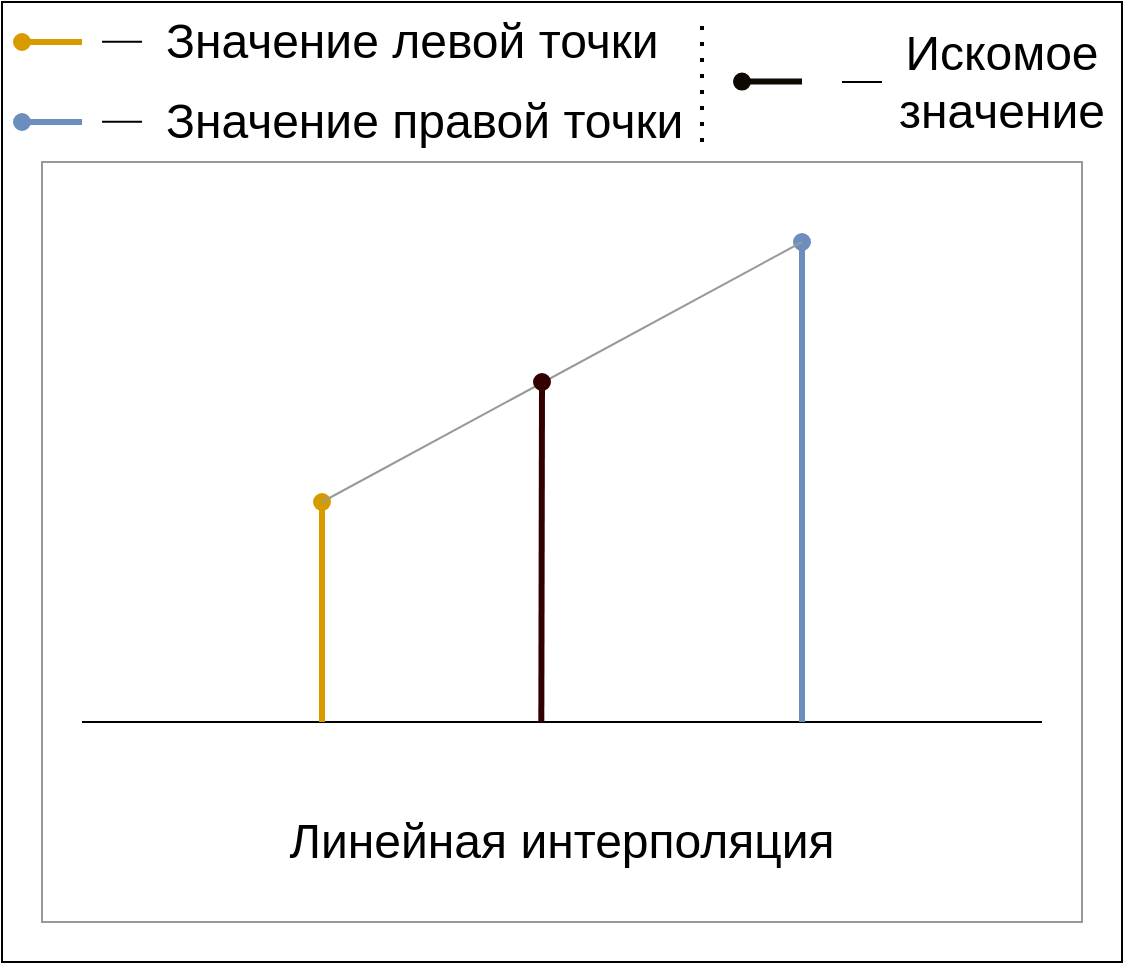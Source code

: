 <mxfile version="14.2.9" type="device"><diagram id="-4lXqh-0PWL5ccS_a5Df" name="Page-1"><mxGraphModel dx="1185" dy="635" grid="1" gridSize="10" guides="1" tooltips="1" connect="1" arrows="1" fold="1" page="1" pageScale="1" pageWidth="1169" pageHeight="827" math="0" shadow="0"><root><mxCell id="0"/><mxCell id="1" parent="0"/><mxCell id="HJSxzOpYitFrwOsImRiP-1" value="" style="rounded=0;whiteSpace=wrap;html=1;" parent="1" vertex="1"><mxGeometry x="200" y="120" width="560" height="480" as="geometry"/></mxCell><mxCell id="HJSxzOpYitFrwOsImRiP-3" value="" style="rounded=0;whiteSpace=wrap;html=1;strokeColor=#999999;" parent="1" vertex="1"><mxGeometry x="220" y="200" width="520" height="380" as="geometry"/></mxCell><mxCell id="HJSxzOpYitFrwOsImRiP-25" value="" style="endArrow=oval;html=1;entryX=0;entryY=0.5;entryDx=0;entryDy=0;endFill=1;strokeWidth=3;fillColor=#ffe6cc;strokeColor=#d79b00;" parent="1" edge="1"><mxGeometry width="50" height="50" relative="1" as="geometry"><mxPoint x="240" y="140" as="sourcePoint"/><mxPoint x="210" y="140" as="targetPoint"/></mxGeometry></mxCell><mxCell id="HJSxzOpYitFrwOsImRiP-26" value="" style="endArrow=oval;html=1;endFill=1;strokeWidth=3;fillColor=#dae8fc;strokeColor=#6c8ebf;entryX=0;entryY=0.5;entryDx=0;entryDy=0;" parent="1" edge="1"><mxGeometry width="50" height="50" relative="1" as="geometry"><mxPoint x="240" y="180" as="sourcePoint"/><mxPoint x="210" y="180" as="targetPoint"/></mxGeometry></mxCell><mxCell id="HJSxzOpYitFrwOsImRiP-29" value="" style="endArrow=none;html=1;strokeWidth=1;fontSize=25;entryX=1;entryY=0.5;entryDx=0;entryDy=0;exitX=0;exitY=0.5;exitDx=0;exitDy=0;" parent="1" edge="1"><mxGeometry width="50" height="50" relative="1" as="geometry"><mxPoint x="250" y="139.9" as="sourcePoint"/><mxPoint x="270" y="139.9" as="targetPoint"/></mxGeometry></mxCell><mxCell id="HJSxzOpYitFrwOsImRiP-30" value="" style="endArrow=none;html=1;strokeWidth=1;fontSize=25;exitX=0;exitY=0.5;exitDx=0;exitDy=0;entryX=1;entryY=0.5;entryDx=0;entryDy=0;" parent="1" edge="1"><mxGeometry width="50" height="50" relative="1" as="geometry"><mxPoint x="250" y="179.9" as="sourcePoint"/><mxPoint x="270" y="179.9" as="targetPoint"/></mxGeometry></mxCell><mxCell id="HJSxzOpYitFrwOsImRiP-32" value="Значение левой точки" style="text;html=1;strokeColor=none;fillColor=none;align=left;verticalAlign=middle;whiteSpace=wrap;rounded=0;labelBackgroundColor=none;fontSize=24;" parent="1" vertex="1"><mxGeometry x="280" y="130" width="350" height="20" as="geometry"/></mxCell><mxCell id="HJSxzOpYitFrwOsImRiP-33" value="Значение правой точки" style="text;html=1;strokeColor=none;fillColor=none;align=left;verticalAlign=middle;whiteSpace=wrap;rounded=0;labelBackgroundColor=none;fontSize=24;" parent="1" vertex="1"><mxGeometry x="280" y="170" width="380" height="20" as="geometry"/></mxCell><mxCell id="HJSxzOpYitFrwOsImRiP-40" value="" style="endArrow=none;html=1;strokeWidth=1;fontSize=24;entryX=1;entryY=0.5;entryDx=0;entryDy=0;exitX=0;exitY=0.5;exitDx=0;exitDy=0;" parent="1" edge="1"><mxGeometry width="50" height="50" relative="1" as="geometry"><mxPoint x="620" y="160" as="sourcePoint"/><mxPoint x="640" y="160" as="targetPoint"/></mxGeometry></mxCell><mxCell id="HJSxzOpYitFrwOsImRiP-41" value="Искомое значение" style="text;html=1;strokeColor=none;fillColor=none;align=center;verticalAlign=middle;whiteSpace=wrap;rounded=0;labelBackgroundColor=none;fontSize=24;" parent="1" vertex="1"><mxGeometry x="650" y="150" width="100" height="20" as="geometry"/></mxCell><mxCell id="HJSxzOpYitFrwOsImRiP-47" value="" style="endArrow=none;dashed=1;html=1;dashPattern=1 3;strokeWidth=2;fontSize=24;entryX=0.5;entryY=0;entryDx=0;entryDy=0;exitX=0.5;exitY=1;exitDx=0;exitDy=0;" parent="1" edge="1"><mxGeometry width="50" height="50" relative="1" as="geometry"><mxPoint x="550" y="190" as="sourcePoint"/><mxPoint x="550" y="130" as="targetPoint"/></mxGeometry></mxCell><mxCell id="CwhHVLE3A6wvsUV2nrfS-10" value="" style="group" vertex="1" connectable="0" parent="1"><mxGeometry x="240.0" y="240" width="480.0" height="330" as="geometry"/></mxCell><mxCell id="HJSxzOpYitFrwOsImRiP-4" value="" style="endArrow=none;html=1;exitX=0;exitY=1;exitDx=0;exitDy=0;entryX=1;entryY=1;entryDx=0;entryDy=0;" parent="CwhHVLE3A6wvsUV2nrfS-10" edge="1"><mxGeometry width="50" height="50" relative="1" as="geometry"><mxPoint y="240" as="sourcePoint"/><mxPoint x="480.0" y="240" as="targetPoint"/></mxGeometry></mxCell><mxCell id="HJSxzOpYitFrwOsImRiP-7" value="" style="endArrow=oval;html=1;exitX=0.25;exitY=1;exitDx=0;exitDy=0;entryX=0.25;entryY=0;entryDx=0;entryDy=0;endFill=1;strokeWidth=3;fillColor=#ffe6cc;strokeColor=#d79b00;" parent="CwhHVLE3A6wvsUV2nrfS-10" edge="1"><mxGeometry width="50" height="50" relative="1" as="geometry"><mxPoint x="120.0" y="240" as="sourcePoint"/><mxPoint x="120.0" y="130" as="targetPoint"/></mxGeometry></mxCell><mxCell id="HJSxzOpYitFrwOsImRiP-8" value="" style="endArrow=oval;html=1;exitX=0.75;exitY=1;exitDx=0;exitDy=0;endFill=1;strokeWidth=3;fillColor=#dae8fc;strokeColor=#6c8ebf;" parent="CwhHVLE3A6wvsUV2nrfS-10" edge="1"><mxGeometry width="50" height="50" relative="1" as="geometry"><mxPoint x="360.0" y="240" as="sourcePoint"/><mxPoint x="360.0" as="targetPoint"/></mxGeometry></mxCell><mxCell id="HJSxzOpYitFrwOsImRiP-18" value="Линейная&amp;nbsp;интерполяция" style="text;html=1;strokeColor=none;fillColor=none;align=center;verticalAlign=middle;whiteSpace=wrap;rounded=0;labelBackgroundColor=none;fontSize=24;" parent="CwhHVLE3A6wvsUV2nrfS-10" vertex="1"><mxGeometry x="220.0" y="290" width="40" height="20" as="geometry"/></mxCell><mxCell id="CwhHVLE3A6wvsUV2nrfS-17" value="" style="endArrow=oval;html=1;entryX=0;entryY=0.5;entryDx=0;entryDy=0;endFill=1;strokeWidth=3;fillColor=#ffe6cc;strokeColor=#0D0900;" edge="1" parent="1"><mxGeometry width="50" height="50" relative="1" as="geometry"><mxPoint x="600" y="159.8" as="sourcePoint"/><mxPoint x="570" y="159.8" as="targetPoint"/></mxGeometry></mxCell><mxCell id="CwhHVLE3A6wvsUV2nrfS-23" value="" style="endArrow=none;html=1;strokeColor=#999999;" edge="1" parent="1"><mxGeometry width="50" height="50" relative="1" as="geometry"><mxPoint x="360" y="370" as="sourcePoint"/><mxPoint x="600" y="240" as="targetPoint"/></mxGeometry></mxCell><mxCell id="CwhHVLE3A6wvsUV2nrfS-19" value="" style="endArrow=oval;html=1;exitX=0.75;exitY=1;exitDx=0;exitDy=0;endFill=1;strokeWidth=3;fillColor=#dae8fc;strokeColor=#330000;" edge="1" parent="1"><mxGeometry width="50" height="50" relative="1" as="geometry"><mxPoint x="469.66" y="480.0" as="sourcePoint"/><mxPoint x="470" y="310" as="targetPoint"/></mxGeometry></mxCell></root></mxGraphModel></diagram></mxfile>